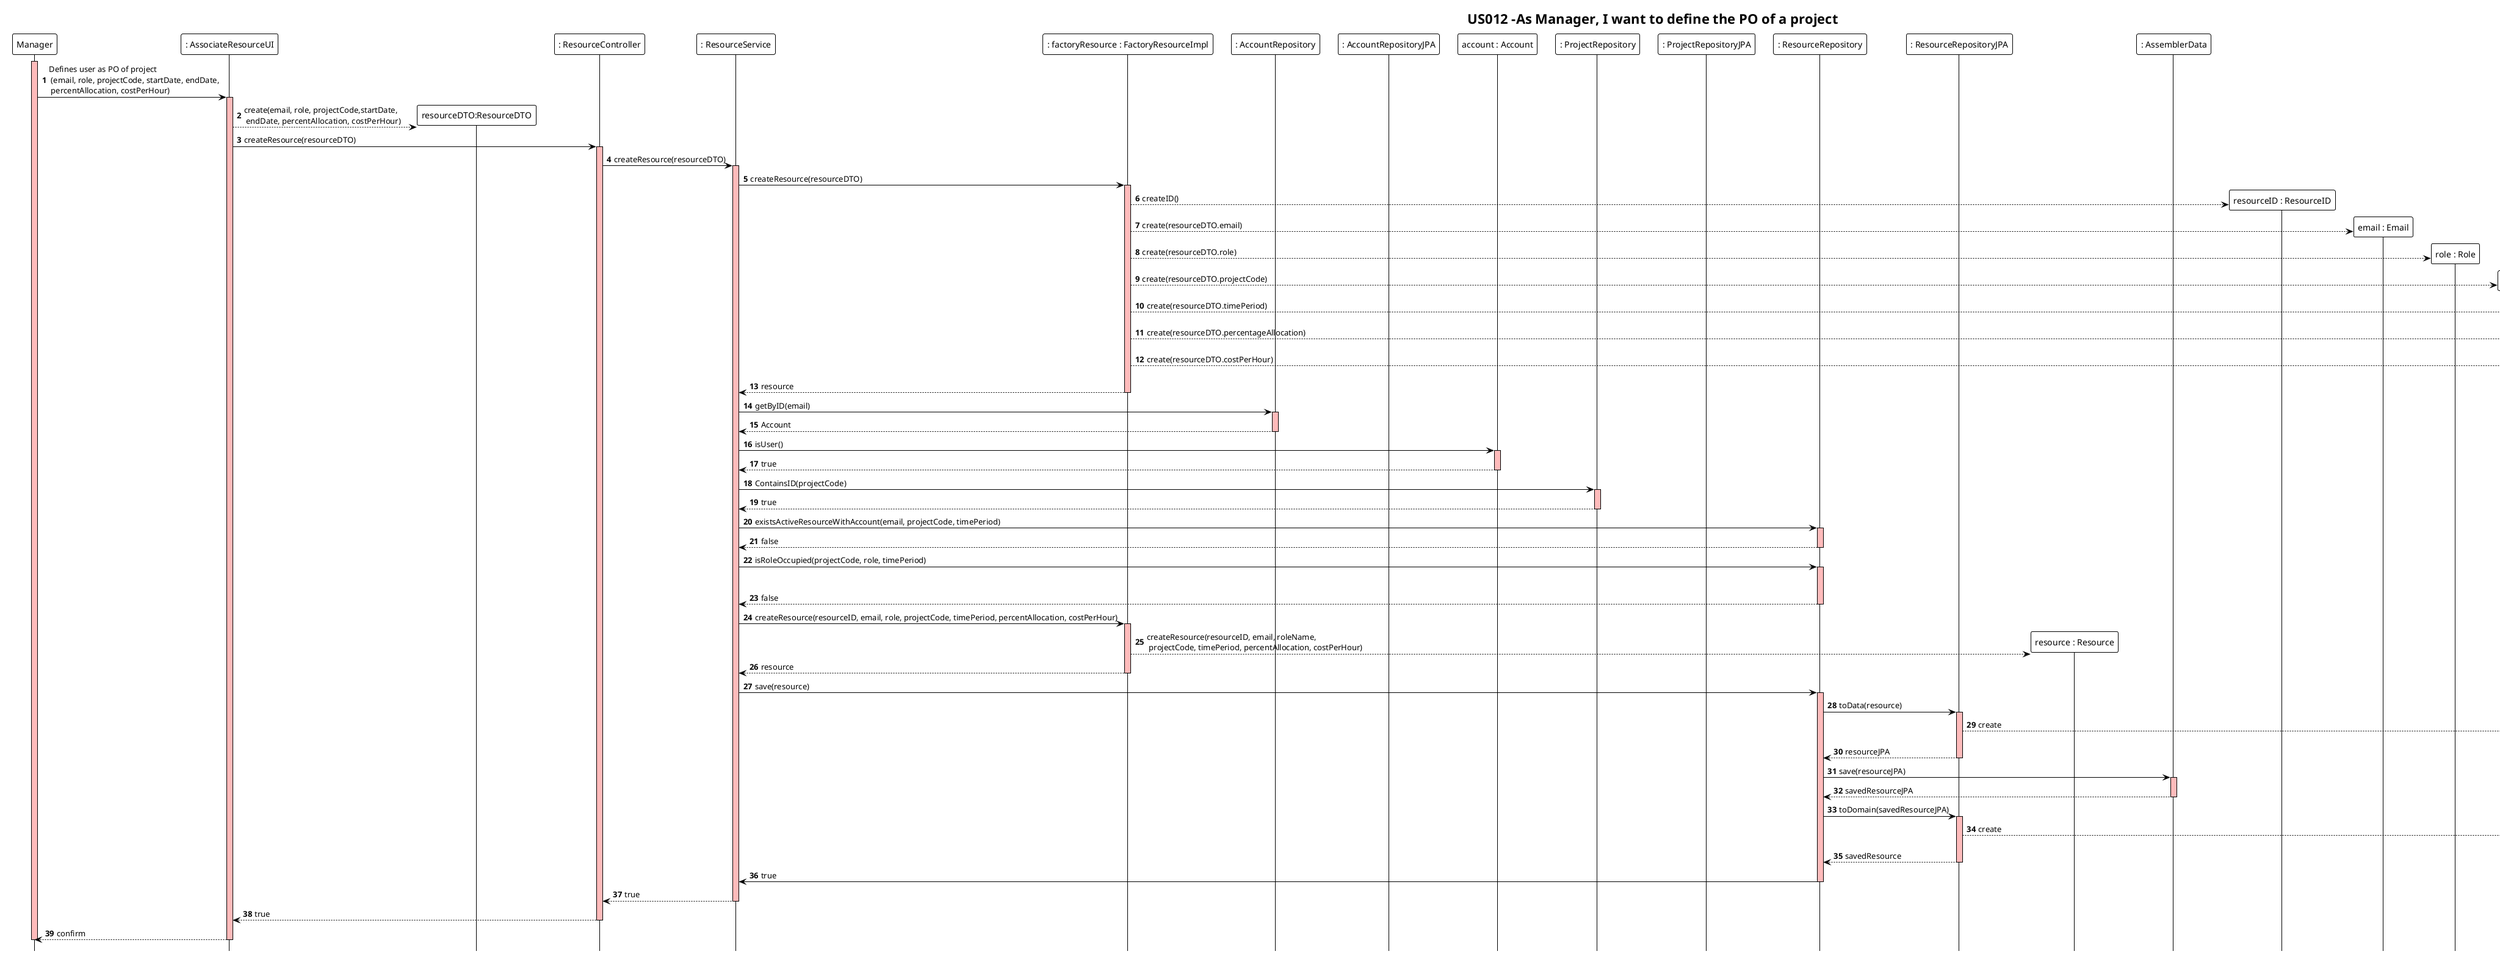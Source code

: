 @startuml
!theme plain
hide footbox
autonumber
title "US012 -As Manager, I want to define the PO of a project"

participant Manager
participant ": AssociateResourceUI" as UI
participant "resourceDTO:ResourceDTO" as dto
participant ": ResourceController" as Controller
participant ": ResourceService" as Services
participant ": factoryResource : FactoryResourceImpl" as Factory
participant ": AccountRepository" as AccountRepository
participant ": AccountRepositoryJPA" as AccountRepositoryJPA
participant "account : Account" as account
participant ": ProjectRepository" as ProjectRepository
participant ": ProjectRepositoryJPA" as ProjectRepositoryJPA
participant ": ResourceRepository" as ResourceRepository
participant ": ResourceRepositoryJPA" as ResourceRepositoryJPA
participant "resource : Resource" as resource
participant ": AssemblerData" as AssemblerData

activate Manager #FFBBBB
Manager -> UI : Defines user as PO of project\n (email, role, projectCode, startDate, endDate,\n percentAllocation, costPerHour)

activate UI #FFBBBB
UI --> dto ** : create(email, role, projectCode,startDate,\n endDate, percentAllocation, costPerHour)
UI -> Controller : createResource(resourceDTO)
activate Controller #FFBBBB
Controller -> Services : createResource(resourceDTO)
activate Services #FFBBBB
Services -> Factory : createResource(resourceDTO)
activate Factory #FFBBBB

Factory --> "resourceID : ResourceID" **: createID()
Factory --> "email : Email" **: create(resourceDTO.email)
Factory --> "role : Role" **: create(resourceDTO.role)
Factory --> "projectCode : ProjectCode" **: create(resourceDTO.projectCode)
Factory --> "timePeriod : TimePeriod" **: create(resourceDTO.timePeriod)
Factory --> "percentageAllocation : PercentageAllocation" **: create(resourceDTO.percentageAllocation)
Factory --> "costPerHour : CostPerHour" **: create(resourceDTO.costPerHour)
Factory --> Services : resource
deactivate Factory

Services -> AccountRepository : getByID(email)
activate AccountRepository #FFBBBB

AccountRepository --> Services : Account
deactivate AccountRepository


Services -> account : isUser()
activate account #FFBBBB
account --> Services : true
deactivate account

Services -> ProjectRepository : ContainsID(projectCode)
activate ProjectRepository #FFBBBB
ProjectRepository --> Services : true
deactivate ProjectRepository

Services -> ResourceRepository: existsActiveResourceWithAccount(email, projectCode, timePeriod)
activate ResourceRepository #FFBBBB
ResourceRepository --> Services: false
deactivate ResourceRepository

Services -> ResourceRepository: isRoleOccupied(projectCode, role, timePeriod)
activate ResourceRepository #FFBBBB
deactivate ResourceRepositoryJPA

ResourceRepository --> Services: false
deactivate ResourceRepository


Services -> Factory: createResource(resourceID, email, role, projectCode, timePeriod, percentAllocation, costPerHour)
activate Factory #FFBBBB
Factory --> resource ** : createResource(resourceID, email, roleName,\n projectCode, timePeriod, percentAllocation, costPerHour)
Factory --> Services: resource
deactivate Factory

Services -> ResourceRepository : save(resource)
activate ResourceRepository #FFBBBB
ResourceRepository -> ResourceRepositoryJPA : toData(resource)
activate ResourceRepositoryJPA #FFBBBB
ResourceRepositoryJPA --> "resourceJPA : ResourceJPA" **: create
ResourceRepositoryJPA --> ResourceRepository : resourceJPA
deactivate ResourceRepositoryJPA
ResourceRepository -> AssemblerData : save(resourceJPA)
activate AssemblerData #FFBBBB
AssemblerData --> ResourceRepository : savedResourceJPA
deactivate AssemblerData
ResourceRepository -> ResourceRepositoryJPA: toDomain(savedResourceJPA)
activate ResourceRepositoryJPA #FFBBBB
ResourceRepositoryJPA --> "savedResource" **: create
ResourceRepositoryJPA --> ResourceRepository : savedResource
deactivate ResourceRepositoryJPA
ResourceRepository -> Services : true
deactivate ResourceRepository
Services --> Controller : true
deactivate Services
Controller --> UI: true
deactivate Controller

UI --> Manager : confirm
deactivate UI

deactivate Manager

@enduml